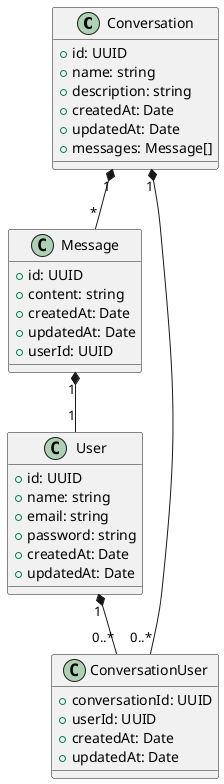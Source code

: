 @startuml DiagrameClassConversation
class Conversation {
    + id: UUID
    + name: string
    + description: string
    + createdAt: Date
    + updatedAt: Date
    + messages: Message[]
}

class Message {
    + id: UUID
    + content: string
    + createdAt: Date
    + updatedAt: Date
    + userId: UUID
}

class User {
    + id: UUID
    + name: string
    + email: string
    + password: string
    + createdAt: Date
    + updatedAt: Date
}

class ConversationUser {
    + conversationId: UUID
    + userId: UUID
    + createdAt: Date
    + updatedAt: Date
}

Conversation "1" *-- "*" Message
Message "1" *-- "1" User
Conversation "1" *-- "0..*" ConversationUser
User "1" *-- "0..*" ConversationUser
@enduml
